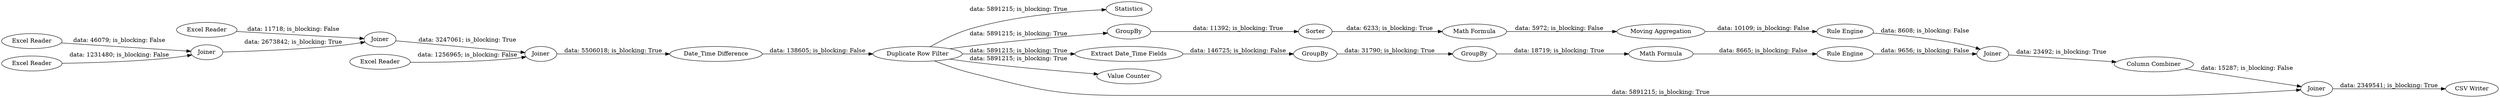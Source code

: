 digraph {
	"7517523696279959745_8" [label=Joiner]
	"7517523696279959745_16" [label="Math Formula"]
	"7517523696279959745_2" [label="Excel Reader"]
	"7517523696279959745_7" [label=Joiner]
	"7517523696279959745_4" [label="Excel Reader"]
	"7517523696279959745_12" [label=Statistics]
	"7517523696279959745_138" [label="Math Formula"]
	"7517523696279959745_1" [label="Excel Reader"]
	"7517523696279959745_17" [label="Moving Aggregation"]
	"7517523696279959745_139" [label="Rule Engine"]
	"7517523696279959745_137" [label=GroupBy]
	"7517523696279959745_141" [label="Column Combiner"]
	"7517523696279959745_136" [label=GroupBy]
	"7517523696279959745_15" [label=GroupBy]
	"7517523696279959745_135" [label="Extract Date_Time Fields"]
	"7517523696279959745_144" [label="CSV Writer"]
	"7517523696279959745_18" [label="Rule Engine"]
	"7517523696279959745_11" [label="Duplicate Row Filter"]
	"7517523696279959745_143" [label="Value Counter"]
	"7517523696279959745_142" [label=Joiner]
	"7517523696279959745_14" [label=Sorter]
	"7517523696279959745_10" [label="Date_Time Difference"]
	"7517523696279959745_3" [label="Excel Reader"]
	"7517523696279959745_6" [label=Joiner]
	"7517523696279959745_140" [label=Joiner]
	"7517523696279959745_2" -> "7517523696279959745_6" [label="data: 46079; is_blocking: False"]
	"7517523696279959745_18" -> "7517523696279959745_140" [label="data: 8608; is_blocking: False"]
	"7517523696279959745_7" -> "7517523696279959745_8" [label="data: 3247061; is_blocking: True"]
	"7517523696279959745_11" -> "7517523696279959745_143" [label="data: 5891215; is_blocking: True"]
	"7517523696279959745_11" -> "7517523696279959745_135" [label="data: 5891215; is_blocking: True"]
	"7517523696279959745_3" -> "7517523696279959745_6" [label="data: 1231480; is_blocking: False"]
	"7517523696279959745_139" -> "7517523696279959745_140" [label="data: 9656; is_blocking: False"]
	"7517523696279959745_14" -> "7517523696279959745_16" [label="data: 6233; is_blocking: True"]
	"7517523696279959745_11" -> "7517523696279959745_15" [label="data: 5891215; is_blocking: True"]
	"7517523696279959745_137" -> "7517523696279959745_138" [label="data: 18719; is_blocking: True"]
	"7517523696279959745_10" -> "7517523696279959745_11" [label="data: 138605; is_blocking: False"]
	"7517523696279959745_141" -> "7517523696279959745_142" [label="data: 15287; is_blocking: False"]
	"7517523696279959745_11" -> "7517523696279959745_12" [label="data: 5891215; is_blocking: True"]
	"7517523696279959745_135" -> "7517523696279959745_136" [label="data: 146725; is_blocking: False"]
	"7517523696279959745_138" -> "7517523696279959745_139" [label="data: 8665; is_blocking: False"]
	"7517523696279959745_142" -> "7517523696279959745_144" [label="data: 2349541; is_blocking: True"]
	"7517523696279959745_4" -> "7517523696279959745_7" [label="data: 11718; is_blocking: False"]
	"7517523696279959745_17" -> "7517523696279959745_18" [label="data: 10109; is_blocking: False"]
	"7517523696279959745_11" -> "7517523696279959745_142" [label="data: 5891215; is_blocking: True"]
	"7517523696279959745_16" -> "7517523696279959745_17" [label="data: 5972; is_blocking: False"]
	"7517523696279959745_8" -> "7517523696279959745_10" [label="data: 5506018; is_blocking: True"]
	"7517523696279959745_136" -> "7517523696279959745_137" [label="data: 31790; is_blocking: True"]
	"7517523696279959745_140" -> "7517523696279959745_141" [label="data: 23492; is_blocking: True"]
	"7517523696279959745_15" -> "7517523696279959745_14" [label="data: 11392; is_blocking: True"]
	"7517523696279959745_1" -> "7517523696279959745_8" [label="data: 1256965; is_blocking: False"]
	"7517523696279959745_6" -> "7517523696279959745_7" [label="data: 2673842; is_blocking: True"]
	rankdir=LR
}
